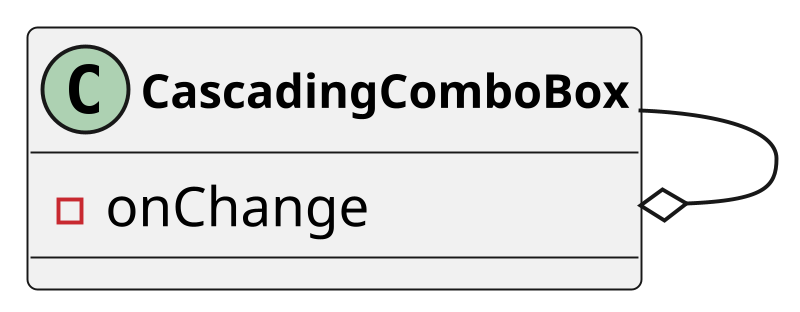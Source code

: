 @startuml

skinparam defaultFontName "Fira Code"
skinparam class {
    FontStyle bold
    FontSize 12
}

scale 800*800


class CascadingComboBox{
    -onChange
}

CascadingComboBox --o CascadingComboBox

@enduml